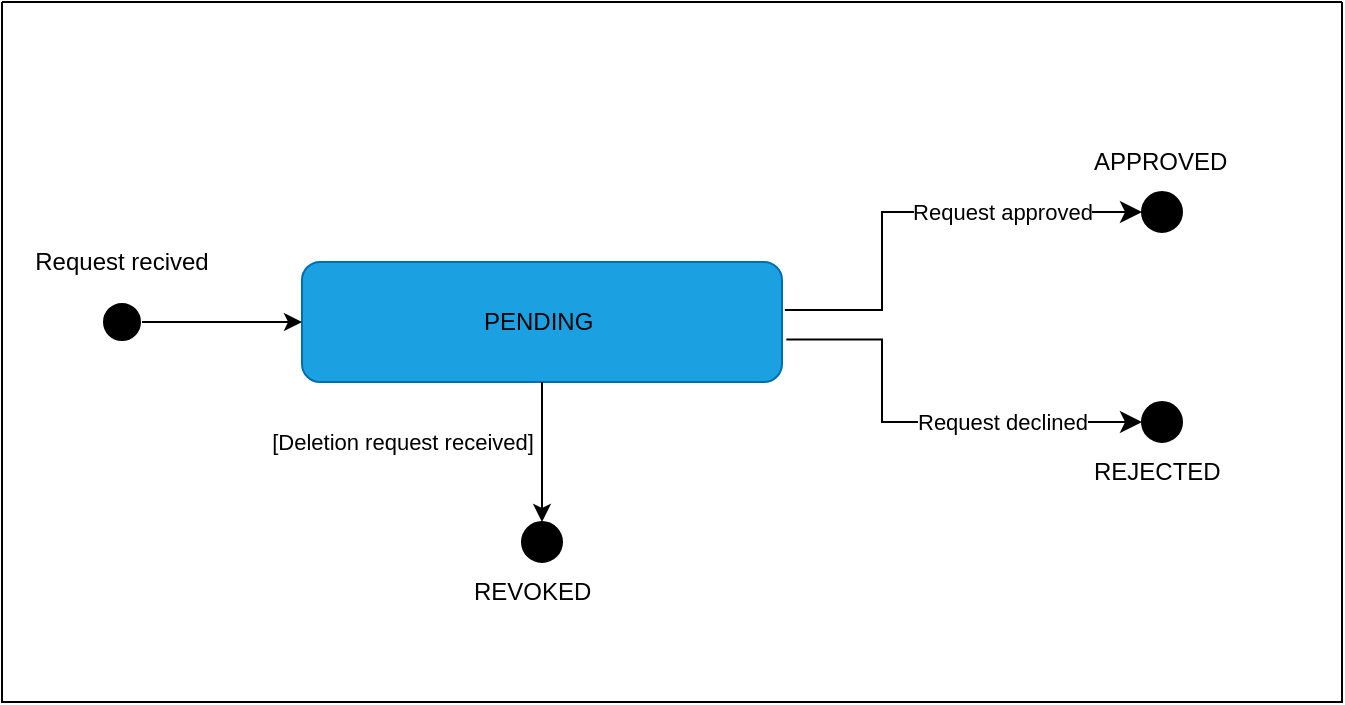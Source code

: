 <mxfile version="21.3.2" type="device">
  <diagram id="prtHgNgQTEPvFCAcTncT" name="Page-1">
    <mxGraphModel dx="1054" dy="569" grid="1" gridSize="10" guides="1" tooltips="1" connect="1" arrows="1" fold="1" page="1" pageScale="1" pageWidth="827" pageHeight="1169" math="0" shadow="0">
      <root>
        <mxCell id="0" />
        <mxCell id="1" parent="0" />
        <mxCell id="cPbxSx_PGkr2KnkIm7Pm-9" value="" style="swimlane;startSize=0;" vertex="1" parent="1">
          <mxGeometry x="50" y="150" width="670" height="350" as="geometry">
            <mxRectangle x="380" y="310" width="50" height="40" as="alternateBounds" />
          </mxGeometry>
        </mxCell>
        <mxCell id="cPbxSx_PGkr2KnkIm7Pm-10" value="" style="ellipse;whiteSpace=wrap;html=1;aspect=fixed;strokeColor=#ffffff;fillColor=#000000;" vertex="1" parent="cPbxSx_PGkr2KnkIm7Pm-9">
          <mxGeometry x="50" y="150" width="20" height="20" as="geometry" />
        </mxCell>
        <mxCell id="cPbxSx_PGkr2KnkIm7Pm-12" value="Request recived" style="text;html=1;strokeColor=none;fillColor=none;align=center;verticalAlign=middle;whiteSpace=wrap;rounded=0;" vertex="1" parent="cPbxSx_PGkr2KnkIm7Pm-9">
          <mxGeometry x="10" y="115" width="100" height="30" as="geometry" />
        </mxCell>
        <mxCell id="cPbxSx_PGkr2KnkIm7Pm-14" value="" style="rounded=1;whiteSpace=wrap;html=1;fillColor=#1ba1e2;fontColor=#ffffff;strokeColor=#006EAF;" vertex="1" parent="cPbxSx_PGkr2KnkIm7Pm-9">
          <mxGeometry x="150" y="130" width="240" height="60" as="geometry" />
        </mxCell>
        <mxCell id="cPbxSx_PGkr2KnkIm7Pm-17" value="" style="endArrow=classic;html=1;rounded=0;exitX=1;exitY=0.5;exitDx=0;exitDy=0;" edge="1" parent="cPbxSx_PGkr2KnkIm7Pm-9" source="cPbxSx_PGkr2KnkIm7Pm-10" target="cPbxSx_PGkr2KnkIm7Pm-14">
          <mxGeometry width="50" height="50" relative="1" as="geometry">
            <mxPoint x="320" y="290" as="sourcePoint" />
            <mxPoint x="370" y="240" as="targetPoint" />
          </mxGeometry>
        </mxCell>
        <mxCell id="cPbxSx_PGkr2KnkIm7Pm-18" value="PENDING" style="text;strokeColor=none;fillColor=none;align=left;verticalAlign=middle;spacingLeft=4;spacingRight=4;overflow=hidden;points=[[0,0.5],[1,0.5]];portConstraint=eastwest;rotatable=0;whiteSpace=wrap;html=1;" vertex="1" parent="cPbxSx_PGkr2KnkIm7Pm-9">
          <mxGeometry x="235" y="145" width="80" height="30" as="geometry" />
        </mxCell>
        <mxCell id="cPbxSx_PGkr2KnkIm7Pm-29" value="" style="endArrow=classic;html=1;rounded=0;entryX=0.5;entryY=0;entryDx=0;entryDy=0;" edge="1" parent="cPbxSx_PGkr2KnkIm7Pm-9" source="cPbxSx_PGkr2KnkIm7Pm-14" target="cPbxSx_PGkr2KnkIm7Pm-37">
          <mxGeometry relative="1" as="geometry">
            <mxPoint x="230" y="190" as="sourcePoint" />
            <mxPoint x="240" y="220" as="targetPoint" />
          </mxGeometry>
        </mxCell>
        <mxCell id="cPbxSx_PGkr2KnkIm7Pm-30" value="[Deletion request received]" style="edgeLabel;resizable=0;html=1;align=center;verticalAlign=middle;" connectable="0" vertex="1" parent="cPbxSx_PGkr2KnkIm7Pm-29">
          <mxGeometry relative="1" as="geometry">
            <mxPoint x="-70" y="-5" as="offset" />
          </mxGeometry>
        </mxCell>
        <mxCell id="cPbxSx_PGkr2KnkIm7Pm-32" value="" style="edgeStyle=elbowEdgeStyle;elbow=horizontal;endArrow=classic;html=1;curved=0;rounded=0;endSize=8;startSize=8;entryX=0;entryY=0.5;entryDx=0;entryDy=0;exitX=1.006;exitY=0.401;exitDx=0;exitDy=0;exitPerimeter=0;" edge="1" parent="cPbxSx_PGkr2KnkIm7Pm-9" source="cPbxSx_PGkr2KnkIm7Pm-14" target="cPbxSx_PGkr2KnkIm7Pm-35">
          <mxGeometry width="50" height="50" relative="1" as="geometry">
            <mxPoint x="350" y="145" as="sourcePoint" />
            <mxPoint x="400" y="95" as="targetPoint" />
            <Array as="points">
              <mxPoint x="440" y="130" />
            </Array>
          </mxGeometry>
        </mxCell>
        <mxCell id="cPbxSx_PGkr2KnkIm7Pm-41" value="Request approved" style="edgeLabel;html=1;align=center;verticalAlign=middle;resizable=0;points=[];" vertex="1" connectable="0" parent="cPbxSx_PGkr2KnkIm7Pm-32">
          <mxGeometry x="0.383" y="-2" relative="1" as="geometry">
            <mxPoint y="-2" as="offset" />
          </mxGeometry>
        </mxCell>
        <mxCell id="cPbxSx_PGkr2KnkIm7Pm-33" value="" style="edgeStyle=orthogonalEdgeStyle;elbow=horizontal;endArrow=classic;html=1;rounded=0;endSize=8;startSize=8;exitX=1.009;exitY=0.645;exitDx=0;exitDy=0;exitPerimeter=0;" edge="1" parent="cPbxSx_PGkr2KnkIm7Pm-9" source="cPbxSx_PGkr2KnkIm7Pm-14" target="cPbxSx_PGkr2KnkIm7Pm-36">
          <mxGeometry width="50" height="50" relative="1" as="geometry">
            <mxPoint x="350" y="175" as="sourcePoint" />
            <mxPoint x="400" y="125" as="targetPoint" />
            <Array as="points">
              <mxPoint x="440" y="169" />
              <mxPoint x="440" y="210" />
            </Array>
          </mxGeometry>
        </mxCell>
        <mxCell id="cPbxSx_PGkr2KnkIm7Pm-42" value="Request declined" style="edgeLabel;html=1;align=center;verticalAlign=middle;resizable=0;points=[];" vertex="1" connectable="0" parent="cPbxSx_PGkr2KnkIm7Pm-33">
          <mxGeometry x="0.26" y="1" relative="1" as="geometry">
            <mxPoint x="11" y="1" as="offset" />
          </mxGeometry>
        </mxCell>
        <mxCell id="cPbxSx_PGkr2KnkIm7Pm-35" value="" style="ellipse;whiteSpace=wrap;html=1;aspect=fixed;labelBackgroundColor=none;fontColor=#000040;fillColor=#000000;" vertex="1" parent="cPbxSx_PGkr2KnkIm7Pm-9">
          <mxGeometry x="570" y="95" width="20" height="20" as="geometry" />
        </mxCell>
        <mxCell id="cPbxSx_PGkr2KnkIm7Pm-36" value="" style="ellipse;whiteSpace=wrap;html=1;aspect=fixed;fillColor=#000000;" vertex="1" parent="cPbxSx_PGkr2KnkIm7Pm-9">
          <mxGeometry x="570" y="200" width="20" height="20" as="geometry" />
        </mxCell>
        <mxCell id="cPbxSx_PGkr2KnkIm7Pm-37" value="" style="ellipse;whiteSpace=wrap;html=1;aspect=fixed;fillColor=#000000;" vertex="1" parent="cPbxSx_PGkr2KnkIm7Pm-9">
          <mxGeometry x="260" y="260" width="20" height="20" as="geometry" />
        </mxCell>
        <mxCell id="cPbxSx_PGkr2KnkIm7Pm-44" value="APPROVED" style="text;strokeColor=none;fillColor=none;align=left;verticalAlign=middle;spacingLeft=4;spacingRight=4;overflow=hidden;points=[[0,0.5],[1,0.5]];portConstraint=eastwest;rotatable=0;whiteSpace=wrap;html=1;" vertex="1" parent="cPbxSx_PGkr2KnkIm7Pm-9">
          <mxGeometry x="540" y="65" width="80" height="30" as="geometry" />
        </mxCell>
        <mxCell id="cPbxSx_PGkr2KnkIm7Pm-43" value="REJECTED" style="text;strokeColor=none;fillColor=none;align=left;verticalAlign=middle;spacingLeft=4;spacingRight=4;overflow=hidden;points=[[0,0.5],[1,0.5]];portConstraint=eastwest;rotatable=0;whiteSpace=wrap;html=1;" vertex="1" parent="cPbxSx_PGkr2KnkIm7Pm-9">
          <mxGeometry x="540" y="220" width="80" height="30" as="geometry" />
        </mxCell>
        <mxCell id="cPbxSx_PGkr2KnkIm7Pm-45" value="REVOKED" style="text;strokeColor=none;fillColor=none;align=left;verticalAlign=middle;spacingLeft=4;spacingRight=4;overflow=hidden;points=[[0,0.5],[1,0.5]];portConstraint=eastwest;rotatable=0;whiteSpace=wrap;html=1;" vertex="1" parent="cPbxSx_PGkr2KnkIm7Pm-9">
          <mxGeometry x="230" y="280" width="80" height="30" as="geometry" />
        </mxCell>
      </root>
    </mxGraphModel>
  </diagram>
</mxfile>
